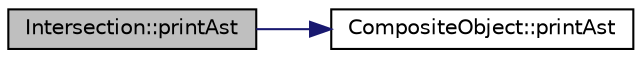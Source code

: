 digraph "Intersection::printAst"
{
  edge [fontname="Helvetica",fontsize="10",labelfontname="Helvetica",labelfontsize="10"];
  node [fontname="Helvetica",fontsize="10",shape=record];
  rankdir="LR";
  Node20 [label="Intersection::printAst",height=0.2,width=0.4,color="black", fillcolor="grey75", style="filled", fontcolor="black"];
  Node20 -> Node21 [color="midnightblue",fontsize="10",style="solid",fontname="Helvetica"];
  Node21 [label="CompositeObject::printAst",height=0.2,width=0.4,color="black", fillcolor="white", style="filled",URL="$classCompositeObject.html#a1a2003ed0b66a68e5a472879c412a4b3",tooltip="Generate AST output for this object. "];
}
